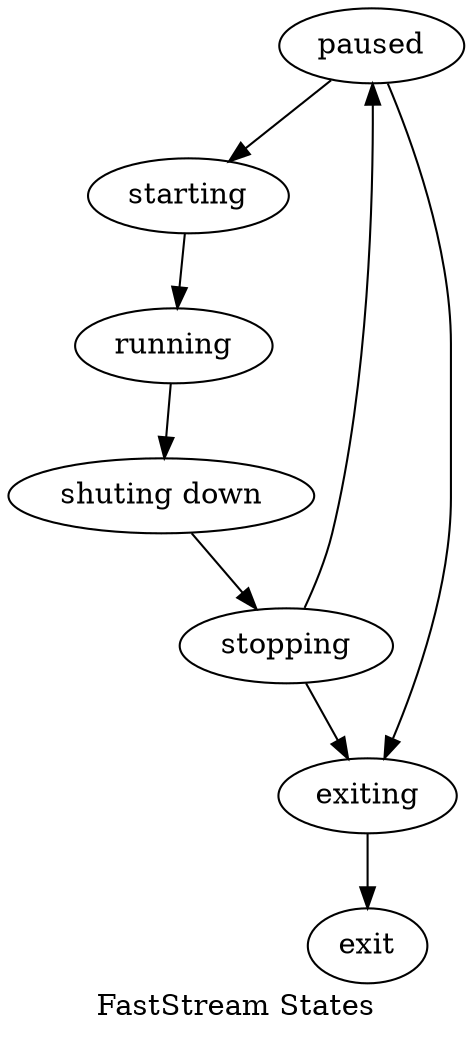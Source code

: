 digraph {
    label="FastStream States";
    paused -> starting;
    paused -> exiting;
    starting -> running;
    running -> "shuting down";
    "shuting down" -> stopping;
    stopping -> paused;
    stopping -> exiting;
    exiting -> exit;
}
